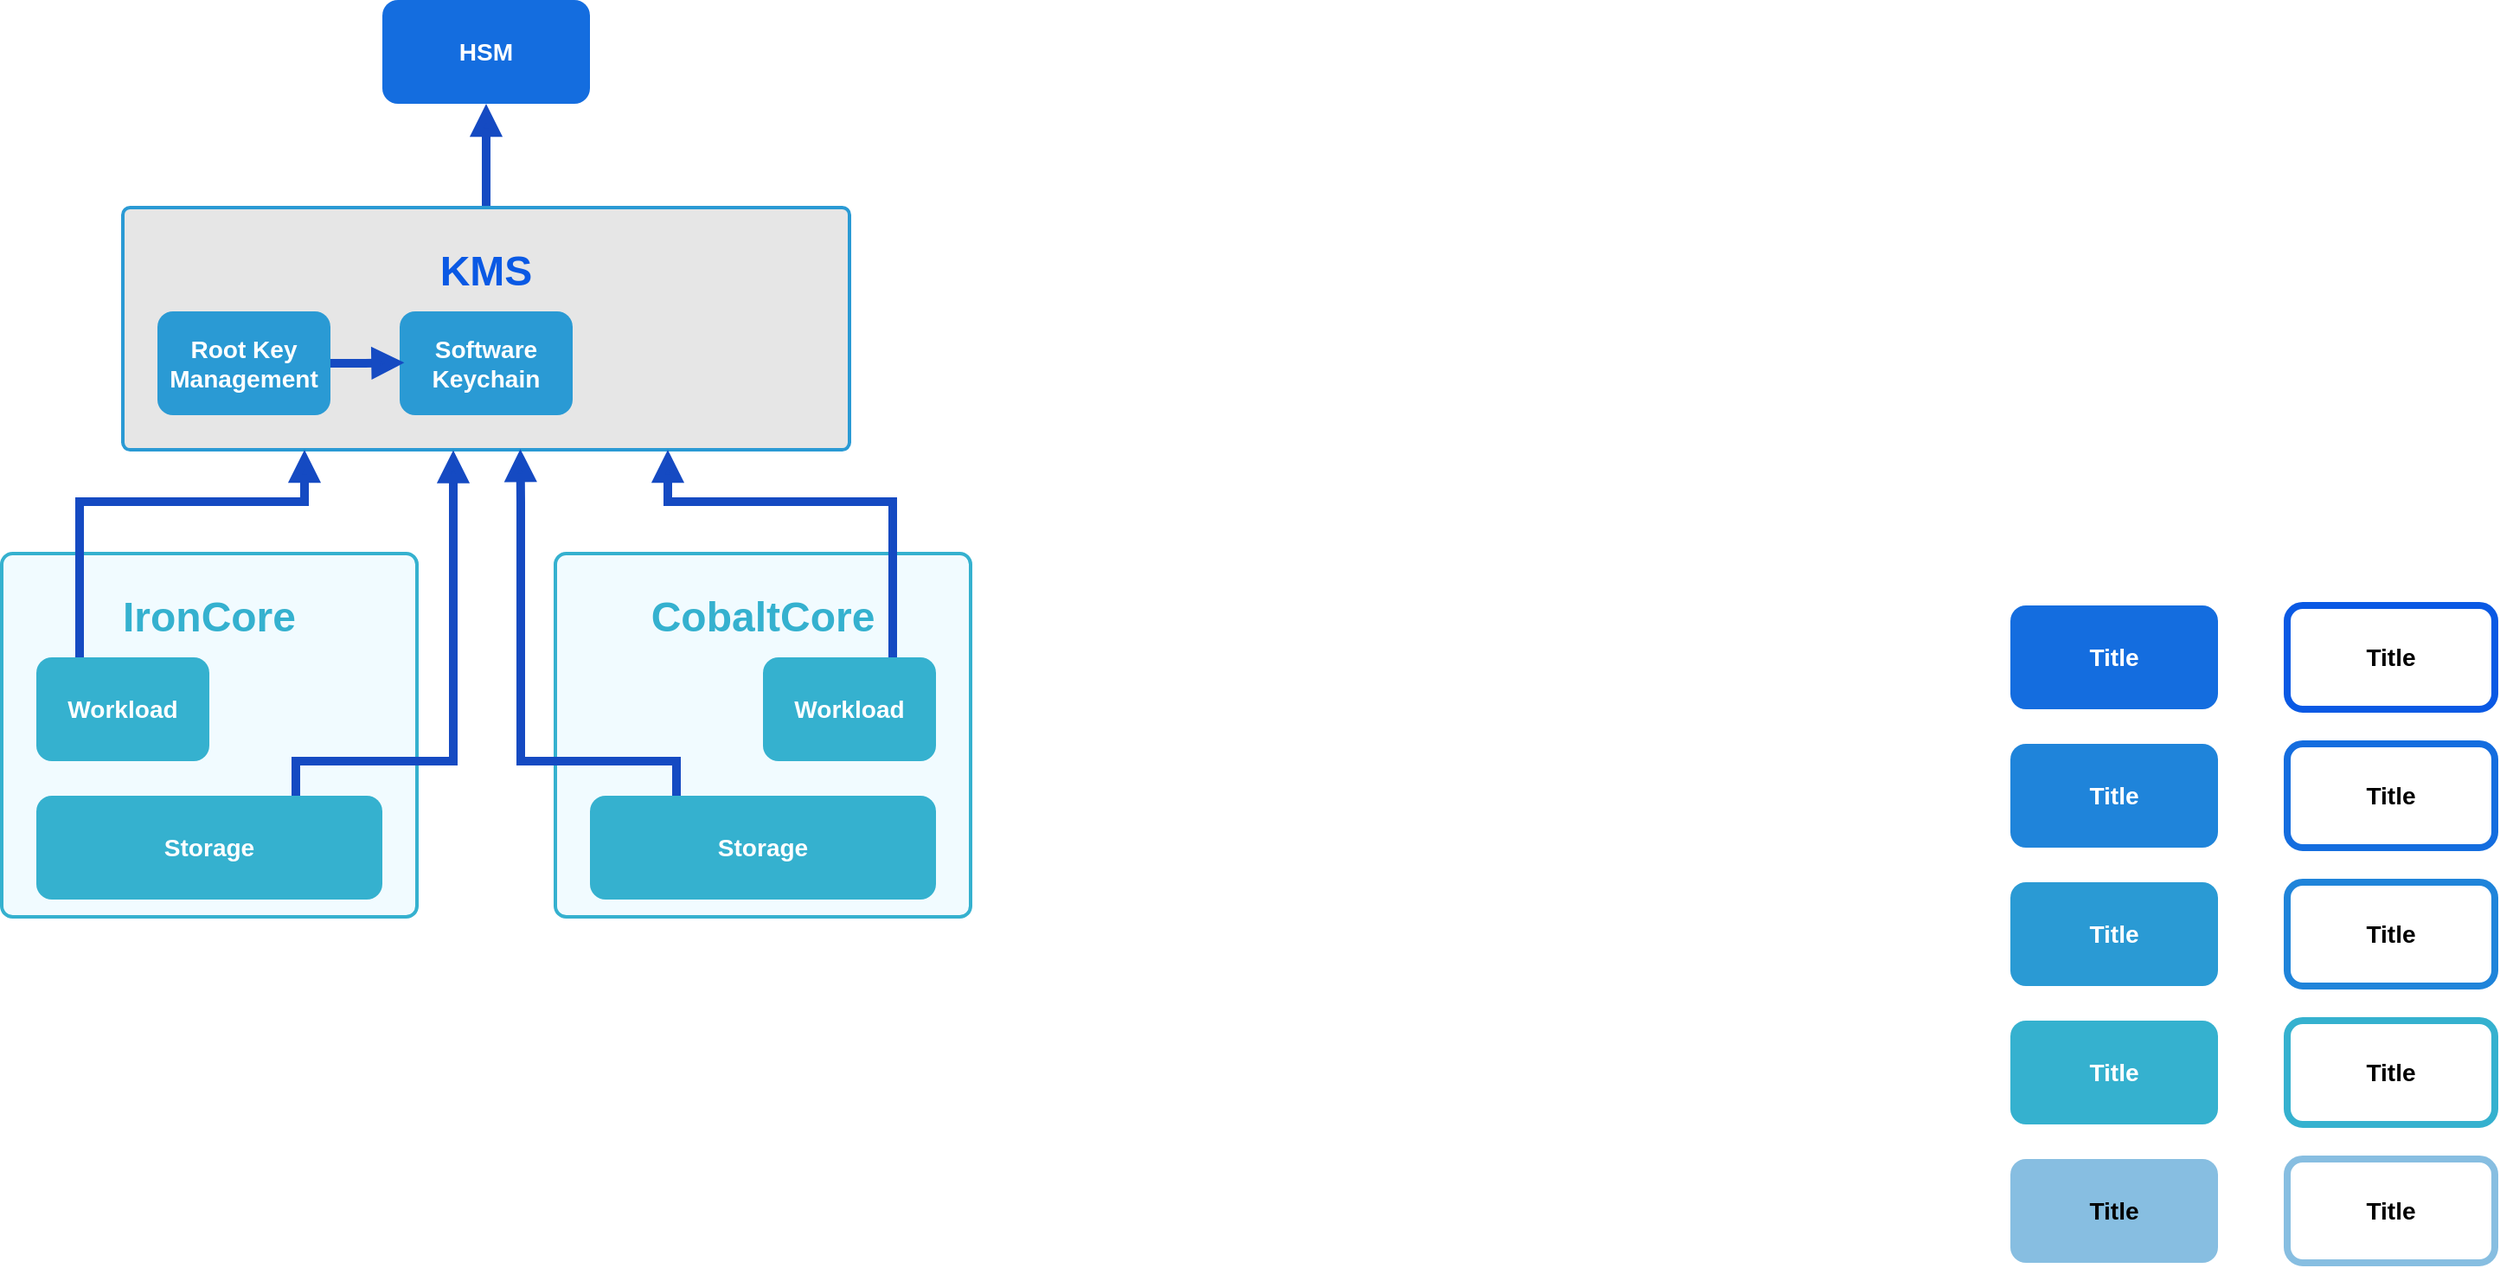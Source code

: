 <mxfile version="26.0.9" pages="2">
  <diagram name="kms" id="DhTcPvcZZxiKR7g0z8Ms">
    <mxGraphModel dx="1728" dy="938" grid="1" gridSize="10" guides="1" tooltips="1" connect="1" arrows="1" fold="1" page="1" pageScale="1" pageWidth="827" pageHeight="1169" math="0" shadow="0">
      <root>
        <mxCell id="0" />
        <mxCell id="1" parent="0" />
        <mxCell id="nbTUZHM0RNeboTB0efNZ-28" style="edgeStyle=orthogonalEdgeStyle;rounded=0;orthogonalLoop=1;jettySize=auto;html=1;entryX=0.5;entryY=1;entryDx=0;entryDy=0;strokeColor=light-dark(#154AC2,#54B0DD);strokeWidth=5;align=center;verticalAlign=middle;fontFamily=Helvetica;fontSize=11;fontColor=default;labelBackgroundColor=default;endArrow=block;endFill=1;" edge="1" parent="1" source="nbTUZHM0RNeboTB0efNZ-1" target="nbTUZHM0RNeboTB0efNZ-26">
          <mxGeometry relative="1" as="geometry" />
        </mxCell>
        <mxCell id="nbTUZHM0RNeboTB0efNZ-1" value="&lt;h1&gt;&lt;font style=&quot;color: light-dark(rgb(10, 89, 228), rgb(89, 133, 237));&quot;&gt;KMS&lt;/font&gt;&lt;/h1&gt;" style="rounded=1;whiteSpace=wrap;html=1;arcSize=3;verticalAlign=top;labelBackgroundColor=none;labelBorderColor=none;fillColor=light-dark(#E6E6E6,#13252B);strokeColor=light-dark(#2A9AD4,#99C7E5);strokeWidth=2;" vertex="1" parent="1">
          <mxGeometry x="150" y="120" width="420" height="140" as="geometry" />
        </mxCell>
        <mxCell id="nbTUZHM0RNeboTB0efNZ-3" value="&lt;h1&gt;&lt;font style=&quot;color: light-dark(rgb(53, 177, 207), rgb(152, 206, 231));&quot;&gt;IronCore&lt;/font&gt;&lt;/h1&gt;" style="rounded=1;whiteSpace=wrap;html=1;arcSize=3;verticalAlign=top;labelBackgroundColor=none;labelBorderColor=none;fillColor=light-dark(#F1FBFF,#13252B);strokeColor=light-dark(#35B1CF,#98CEE7);strokeWidth=2;" vertex="1" parent="1">
          <mxGeometry x="80" y="320" width="240" height="210" as="geometry" />
        </mxCell>
        <mxCell id="nbTUZHM0RNeboTB0efNZ-6" value="&lt;h3&gt;&lt;font style=&quot;color: light-dark(rgb(255, 255, 255), rgb(255, 255, 255));&quot;&gt;Root Key Management&lt;/font&gt;&lt;/h3&gt;" style="rounded=1;whiteSpace=wrap;html=1;fillColor=light-dark(#2A9AD4,#99C7E5);strokeColor=none;fontColor=#FFFFFF;" vertex="1" parent="1">
          <mxGeometry x="170" y="180.0" width="100" height="60" as="geometry" />
        </mxCell>
        <mxCell id="nbTUZHM0RNeboTB0efNZ-7" value="&lt;h3&gt;&lt;font style=&quot;color: light-dark(rgb(255, 255, 255), rgb(255, 255, 255));&quot;&gt;Title&lt;/font&gt;&lt;/h3&gt;" style="rounded=1;whiteSpace=wrap;html=1;fillColor=light-dark(#146DDF,#4D9FE5);strokeColor=none;fontColor=#FFFFFF;" vertex="1" parent="1">
          <mxGeometry x="1241" y="350" width="120" height="60" as="geometry" />
        </mxCell>
        <mxCell id="nbTUZHM0RNeboTB0efNZ-8" value="&lt;h3&gt;&lt;font style=&quot;color: light-dark(rgb(0, 0, 0), rgb(255, 255, 255));&quot;&gt;Title&lt;/font&gt;&lt;/h3&gt;" style="rounded=1;whiteSpace=wrap;html=1;fillColor=none;strokeColor=light-dark(#0A59E4,#5985ED);fontColor=#FFFFFF;strokeWidth=4;" vertex="1" parent="1">
          <mxGeometry x="1401" y="350" width="120" height="60" as="geometry" />
        </mxCell>
        <mxCell id="nbTUZHM0RNeboTB0efNZ-9" value="&lt;h3&gt;&lt;font style=&quot;color: light-dark(rgb(255, 255, 255), rgb(255, 255, 255));&quot;&gt;Title&lt;/font&gt;&lt;/h3&gt;" style="rounded=1;whiteSpace=wrap;html=1;fillColor=light-dark(#1F84DA,#62C2DA);strokeColor=none;fontColor=#FFFFFF;" vertex="1" parent="1">
          <mxGeometry x="1241" y="430" width="120" height="60" as="geometry" />
        </mxCell>
        <mxCell id="nbTUZHM0RNeboTB0efNZ-10" value="&lt;h3&gt;&lt;font style=&quot;color: light-dark(rgb(0, 0, 0), rgb(255, 255, 255));&quot;&gt;Title&lt;/font&gt;&lt;/h3&gt;" style="rounded=1;whiteSpace=wrap;html=1;fillColor=none;strokeColor=light-dark(#146DDF,#4D9FE5);fontColor=#FFFFFF;strokeWidth=4;" vertex="1" parent="1">
          <mxGeometry x="1401" y="430" width="120" height="60" as="geometry" />
        </mxCell>
        <mxCell id="nbTUZHM0RNeboTB0efNZ-11" value="&lt;h3&gt;&lt;font style=&quot;color: light-dark(rgb(255, 255, 255), rgb(255, 255, 255));&quot;&gt;Title&lt;/font&gt;&lt;/h3&gt;" style="rounded=1;whiteSpace=wrap;html=1;fillColor=light-dark(#2A9AD4,#99C7E5);strokeColor=none;fontColor=#FFFFFF;" vertex="1" parent="1">
          <mxGeometry x="1241" y="510.0" width="120" height="60" as="geometry" />
        </mxCell>
        <mxCell id="nbTUZHM0RNeboTB0efNZ-12" value="&lt;h3&gt;&lt;font style=&quot;color: light-dark(rgb(0, 0, 0), rgb(255, 255, 255));&quot;&gt;Title&lt;/font&gt;&lt;/h3&gt;" style="rounded=1;whiteSpace=wrap;html=1;fillColor=none;strokeColor=light-dark(#1F84DA,#62C2DA);fontColor=#FFFFFF;strokeWidth=4;" vertex="1" parent="1">
          <mxGeometry x="1401" y="510.0" width="120" height="60" as="geometry" />
        </mxCell>
        <mxCell id="nbTUZHM0RNeboTB0efNZ-13" value="&lt;h3&gt;&lt;font style=&quot;color: light-dark(rgb(255, 255, 255), rgb(255, 255, 255));&quot;&gt;Title&lt;/font&gt;&lt;/h3&gt;" style="rounded=1;whiteSpace=wrap;html=1;fillColor=light-dark(#35B1CF,#98CEE7);strokeColor=none;fontColor=#FFFFFF;" vertex="1" parent="1">
          <mxGeometry x="1241" y="590.0" width="120" height="60" as="geometry" />
        </mxCell>
        <mxCell id="nbTUZHM0RNeboTB0efNZ-14" value="&lt;h3&gt;&lt;font style=&quot;color: light-dark(rgb(0, 0, 0), rgb(255, 255, 255));&quot;&gt;Title&lt;/font&gt;&lt;/h3&gt;" style="rounded=1;whiteSpace=wrap;html=1;fillColor=none;strokeColor=light-dark(#35B1CF,#98CEE7);fontColor=#FFFFFF;strokeWidth=4;" vertex="1" parent="1">
          <mxGeometry x="1401" y="590.0" width="120" height="60" as="geometry" />
        </mxCell>
        <mxCell id="nbTUZHM0RNeboTB0efNZ-15" value="&lt;h3&gt;&lt;font style=&quot;color: light-dark(rgb(0, 0, 0), rgb(0, 0, 0));&quot;&gt;Title&lt;/font&gt;&lt;/h3&gt;" style="rounded=1;whiteSpace=wrap;html=1;fillColor=light-dark(#87BEE1,#A3DBEC);strokeColor=none;fontColor=#FFFFFF;" vertex="1" parent="1">
          <mxGeometry x="1241" y="670" width="120" height="60" as="geometry" />
        </mxCell>
        <mxCell id="nbTUZHM0RNeboTB0efNZ-16" value="&lt;h3&gt;&lt;font style=&quot;color: light-dark(rgb(0, 0, 0), rgb(255, 255, 255));&quot;&gt;Title&lt;/font&gt;&lt;/h3&gt;" style="rounded=1;whiteSpace=wrap;html=1;fillColor=none;strokeColor=light-dark(#87BEE1,#A3DBEC);fontColor=#FFFFFF;strokeWidth=4;" vertex="1" parent="1">
          <mxGeometry x="1401" y="670" width="120" height="60" as="geometry" />
        </mxCell>
        <mxCell id="nbTUZHM0RNeboTB0efNZ-32" style="edgeStyle=orthogonalEdgeStyle;rounded=0;orthogonalLoop=1;jettySize=auto;html=1;entryX=0.25;entryY=1;entryDx=0;entryDy=0;exitX=0.25;exitY=0;exitDx=0;exitDy=0;strokeColor=light-dark(#154AC2,#54B0DD);strokeWidth=5;align=center;verticalAlign=middle;fontFamily=Helvetica;fontSize=11;fontColor=default;labelBackgroundColor=default;endArrow=block;endFill=1;" edge="1" parent="1" source="nbTUZHM0RNeboTB0efNZ-17" target="nbTUZHM0RNeboTB0efNZ-1">
          <mxGeometry relative="1" as="geometry">
            <Array as="points">
              <mxPoint x="125" y="290" />
              <mxPoint x="255" y="290" />
            </Array>
          </mxGeometry>
        </mxCell>
        <mxCell id="nbTUZHM0RNeboTB0efNZ-17" value="&lt;h3&gt;&lt;font style=&quot;color: light-dark(rgb(255, 255, 255), rgb(255, 255, 255));&quot;&gt;Workload&lt;/font&gt;&lt;/h3&gt;" style="rounded=1;whiteSpace=wrap;html=1;fillColor=light-dark(#35B1CF,#98CEE7);strokeColor=none;fontColor=#FFFFFF;" vertex="1" parent="1">
          <mxGeometry x="100" y="380" width="100" height="60" as="geometry" />
        </mxCell>
        <mxCell id="nbTUZHM0RNeboTB0efNZ-29" style="edgeStyle=orthogonalEdgeStyle;rounded=0;orthogonalLoop=1;jettySize=auto;html=1;entryX=0.455;entryY=1.002;entryDx=0;entryDy=0;exitX=0.75;exitY=0;exitDx=0;exitDy=0;entryPerimeter=0;strokeColor=light-dark(#154AC2,#54B0DD);strokeWidth=5;align=center;verticalAlign=middle;fontFamily=Helvetica;fontSize=11;fontColor=default;labelBackgroundColor=default;endArrow=block;endFill=1;" edge="1" parent="1" source="nbTUZHM0RNeboTB0efNZ-19" target="nbTUZHM0RNeboTB0efNZ-1">
          <mxGeometry relative="1" as="geometry">
            <Array as="points">
              <mxPoint x="250" y="440" />
              <mxPoint x="341" y="440" />
              <mxPoint x="341" y="260" />
            </Array>
          </mxGeometry>
        </mxCell>
        <mxCell id="nbTUZHM0RNeboTB0efNZ-19" value="&lt;h3&gt;&lt;font style=&quot;color: light-dark(rgb(255, 255, 255), rgb(255, 255, 255));&quot;&gt;Storage&lt;/font&gt;&lt;/h3&gt;" style="rounded=1;whiteSpace=wrap;html=1;fillColor=light-dark(#35B1CF,#98CEE7);strokeColor=none;fontColor=#FFFFFF;" vertex="1" parent="1">
          <mxGeometry x="100" y="460" width="200" height="60" as="geometry" />
        </mxCell>
        <mxCell id="nbTUZHM0RNeboTB0efNZ-21" value="&lt;h1&gt;&lt;font style=&quot;color: light-dark(rgb(53, 177, 207), rgb(152, 206, 231));&quot;&gt;CobaltCore&lt;/font&gt;&lt;/h1&gt;" style="rounded=1;whiteSpace=wrap;html=1;arcSize=3;verticalAlign=top;labelBackgroundColor=none;labelBorderColor=none;fillColor=light-dark(#F1FBFF,#13252B);strokeColor=light-dark(#35B1CF,#98CEE7);strokeWidth=2;" vertex="1" parent="1">
          <mxGeometry x="400" y="320" width="240" height="210" as="geometry" />
        </mxCell>
        <mxCell id="nbTUZHM0RNeboTB0efNZ-31" style="edgeStyle=orthogonalEdgeStyle;rounded=0;orthogonalLoop=1;jettySize=auto;html=1;entryX=0.75;entryY=1;entryDx=0;entryDy=0;exitX=0.75;exitY=0;exitDx=0;exitDy=0;strokeColor=light-dark(#154AC2,#54B0DD);strokeWidth=5;align=center;verticalAlign=middle;fontFamily=Helvetica;fontSize=11;fontColor=default;labelBackgroundColor=default;endArrow=block;endFill=1;" edge="1" parent="1" source="nbTUZHM0RNeboTB0efNZ-22" target="nbTUZHM0RNeboTB0efNZ-1">
          <mxGeometry relative="1" as="geometry">
            <Array as="points">
              <mxPoint x="595" y="290" />
              <mxPoint x="465" y="290" />
            </Array>
          </mxGeometry>
        </mxCell>
        <mxCell id="nbTUZHM0RNeboTB0efNZ-22" value="&lt;h3&gt;&lt;font style=&quot;color: light-dark(rgb(255, 255, 255), rgb(255, 255, 255));&quot;&gt;Workload&lt;/font&gt;&lt;/h3&gt;" style="rounded=1;whiteSpace=wrap;html=1;fillColor=light-dark(#35B1CF,#98CEE7);strokeColor=none;fontColor=#FFFFFF;" vertex="1" parent="1">
          <mxGeometry x="520" y="380" width="100" height="60" as="geometry" />
        </mxCell>
        <mxCell id="nbTUZHM0RNeboTB0efNZ-30" style="edgeStyle=orthogonalEdgeStyle;rounded=0;orthogonalLoop=1;jettySize=auto;html=1;exitX=0.25;exitY=0;exitDx=0;exitDy=0;entryX=0.547;entryY=0.997;entryDx=0;entryDy=0;entryPerimeter=0;strokeColor=light-dark(#154AC2,#54B0DD);strokeWidth=5;align=center;verticalAlign=middle;fontFamily=Helvetica;fontSize=11;fontColor=default;labelBackgroundColor=default;endArrow=block;endFill=1;" edge="1" parent="1" source="nbTUZHM0RNeboTB0efNZ-23" target="nbTUZHM0RNeboTB0efNZ-1">
          <mxGeometry relative="1" as="geometry">
            <mxPoint x="370" y="300" as="targetPoint" />
            <Array as="points">
              <mxPoint x="470" y="440" />
              <mxPoint x="380" y="440" />
              <mxPoint x="380" y="290" />
            </Array>
          </mxGeometry>
        </mxCell>
        <mxCell id="nbTUZHM0RNeboTB0efNZ-23" value="&lt;h3&gt;&lt;font style=&quot;color: light-dark(rgb(255, 255, 255), rgb(255, 255, 255));&quot;&gt;Storage&lt;/font&gt;&lt;/h3&gt;" style="rounded=1;whiteSpace=wrap;html=1;fillColor=light-dark(#35B1CF,#98CEE7);strokeColor=none;fontColor=#FFFFFF;" vertex="1" parent="1">
          <mxGeometry x="420" y="460" width="200" height="60" as="geometry" />
        </mxCell>
        <mxCell id="nbTUZHM0RNeboTB0efNZ-24" value="&lt;h3&gt;&lt;font style=&quot;color: light-dark(rgb(255, 255, 255), rgb(255, 255, 255));&quot;&gt;Software Keychain&lt;/font&gt;&lt;/h3&gt;" style="rounded=1;whiteSpace=wrap;html=1;fillColor=light-dark(#2A9AD4,#99C7E5);strokeColor=none;fontColor=#FFFFFF;" vertex="1" parent="1">
          <mxGeometry x="310" y="180.0" width="100" height="60" as="geometry" />
        </mxCell>
        <mxCell id="nbTUZHM0RNeboTB0efNZ-26" value="&lt;h3&gt;&lt;font style=&quot;color: light-dark(rgb(255, 255, 255), rgb(255, 255, 255));&quot;&gt;HSM&lt;/font&gt;&lt;/h3&gt;" style="rounded=1;whiteSpace=wrap;html=1;fillColor=light-dark(#146DDF,#4D9FE5);strokeColor=none;fontColor=#FFFFFF;" vertex="1" parent="1">
          <mxGeometry x="300" width="120" height="60" as="geometry" />
        </mxCell>
        <mxCell id="nbTUZHM0RNeboTB0efNZ-33" style="edgeStyle=orthogonalEdgeStyle;rounded=0;orthogonalLoop=1;jettySize=auto;html=1;entryX=0.027;entryY=0.494;entryDx=0;entryDy=0;entryPerimeter=0;strokeColor=light-dark(#154AC2,#54B0DD);strokeWidth=5;align=center;verticalAlign=middle;fontFamily=Helvetica;fontSize=11;fontColor=default;labelBackgroundColor=default;endArrow=block;endFill=1;" edge="1" parent="1" source="nbTUZHM0RNeboTB0efNZ-6" target="nbTUZHM0RNeboTB0efNZ-24">
          <mxGeometry relative="1" as="geometry" />
        </mxCell>
      </root>
    </mxGraphModel>
  </diagram>
  <diagram id="1rPhabOxhZCYZrNl88Fw" name="openbao">
    <mxGraphModel dx="358" dy="643" grid="1" gridSize="10" guides="1" tooltips="1" connect="1" arrows="1" fold="1" page="1" pageScale="1" pageWidth="827" pageHeight="1169" math="0" shadow="0">
      <root>
        <mxCell id="0" />
        <mxCell id="1" parent="0" />
        <mxCell id="pEKnz3AnhewgMqdUg8qm-4" value="maintain secrets" style="edgeStyle=orthogonalEdgeStyle;rounded=0;orthogonalLoop=1;jettySize=auto;html=1;entryX=0.5;entryY=0;entryDx=0;entryDy=0;strokeColor=light-dark(#154AC2,#54B0DD);strokeWidth=5;align=left;verticalAlign=middle;fontFamily=Helvetica;fontSize=11;fontColor=default;labelBackgroundColor=none;endArrow=block;endFill=1;spacingLeft=5;" edge="1" parent="1" source="og04wWnP-QbBb6wUb3QB-1" target="og04wWnP-QbBb6wUb3QB-2">
          <mxGeometry x="-0.5" relative="1" as="geometry">
            <mxPoint x="1160" y="10" as="sourcePoint" />
            <mxPoint as="offset" />
          </mxGeometry>
        </mxCell>
        <mxCell id="og04wWnP-QbBb6wUb3QB-2" value="&lt;h1&gt;&lt;font style=&quot;color: light-dark(rgb(10, 89, 228), rgb(89, 133, 237));&quot;&gt;OpenBao&lt;/font&gt;&lt;/h1&gt;" style="rounded=1;whiteSpace=wrap;html=1;arcSize=3;verticalAlign=top;labelBackgroundColor=none;labelBorderColor=none;fillColor=light-dark(#E6E6E6,#13252B);strokeColor=light-dark(#2A9AD4,#99C7E5);strokeWidth=2;" vertex="1" parent="1">
          <mxGeometry x="1040" y="120" width="240" height="130" as="geometry" />
        </mxCell>
        <mxCell id="pEKnz3AnhewgMqdUg8qm-3" value="&lt;h3&gt;&lt;font style=&quot;color: light-dark(rgb(255, 255, 255), rgb(255, 255, 255));&quot;&gt;HSM&lt;br&gt;&lt;font style=&quot;font-size: 10px;&quot;&gt;(unseal key)&lt;/font&gt;&lt;/font&gt;&lt;/h3&gt;" style="rounded=1;whiteSpace=wrap;html=1;fillColor=light-dark(#146DDF,#4D9FE5);strokeColor=none;fontColor=#FFFFFF;" vertex="1" parent="1">
          <mxGeometry x="840" y="180" width="120" height="60" as="geometry" />
        </mxCell>
        <mxCell id="og04wWnP-QbBb6wUb3QB-1" value="Operator" style="shape=umlActor;verticalLabelPosition=top;verticalAlign=bottom;html=1;outlineConnect=0;pointerEvents=0;align=center;fontFamily=Helvetica;fontSize=12;fontColor=default;fillColor=none;gradientColor=none;strokeWidth=5;strokeColor=light-dark(#2084da, #ededed);fontStyle=1;labelPosition=center;spacingBottom=0;spacingTop=-3;" vertex="1" parent="1">
          <mxGeometry x="1145" y="20" width="30" height="60" as="geometry" />
        </mxCell>
        <mxCell id="pEKnz3AnhewgMqdUg8qm-8" value="API" style="edgeStyle=orthogonalEdgeStyle;rounded=0;orthogonalLoop=1;jettySize=auto;html=1;entryX=1;entryY=0.5;entryDx=0;entryDy=0;strokeColor=light-dark(#154AC2,#54B0DD);strokeWidth=5;align=center;verticalAlign=bottom;fontFamily=Helvetica;fontSize=11;fontColor=default;labelBackgroundColor=none;endArrow=block;endFill=1;startArrow=block;startFill=1;labelPosition=center;verticalLabelPosition=top;" edge="1" parent="1" source="pEKnz3AnhewgMqdUg8qm-7" target="pEKnz3AnhewgMqdUg8qm-1">
          <mxGeometry x="-0.286" relative="1" as="geometry">
            <Array as="points">
              <mxPoint x="1310" y="210" />
              <mxPoint x="1310" y="210" />
            </Array>
            <mxPoint as="offset" />
          </mxGeometry>
        </mxCell>
        <mxCell id="pEKnz3AnhewgMqdUg8qm-7" value="&lt;h3&gt;&lt;font style=&quot;color: light-dark(rgb(255, 255, 255), rgb(255, 255, 255));&quot;&gt;Secrets Configuration&lt;/font&gt;&lt;/h3&gt;" style="rounded=1;whiteSpace=wrap;html=1;fillColor=light-dark(#146DDF,#4D9FE5);strokeColor=none;fontColor=#FFFFFF;" vertex="1" parent="1">
          <mxGeometry x="1360" y="180" width="120" height="60" as="geometry" />
        </mxCell>
        <mxCell id="pEKnz3AnhewgMqdUg8qm-1" value="&lt;h3&gt;&lt;font style=&quot;color: light-dark(rgb(255, 255, 255), rgb(255, 255, 255));&quot;&gt;Secrets Engine&lt;/font&gt;&lt;/h3&gt;" style="rounded=1;whiteSpace=wrap;html=1;fillColor=light-dark(#2A9AD4,#99C7E5);strokeColor=none;fontColor=#FFFFFF;" vertex="1" parent="1">
          <mxGeometry x="1100" y="180" width="120" height="60" as="geometry" />
        </mxCell>
        <mxCell id="pEKnz3AnhewgMqdUg8qm-9" value="PKCS#11" style="edgeStyle=orthogonalEdgeStyle;rounded=0;orthogonalLoop=1;jettySize=auto;html=1;entryX=1;entryY=0.5;entryDx=0;entryDy=0;strokeColor=light-dark(#154AC2,#54B0DD);strokeWidth=5;align=center;verticalAlign=bottom;fontFamily=Helvetica;fontSize=11;fontColor=default;labelBackgroundColor=none;endArrow=block;endFill=1;exitX=0;exitY=0.5;exitDx=0;exitDy=0;labelPosition=center;verticalLabelPosition=top;" edge="1" parent="1" source="pEKnz3AnhewgMqdUg8qm-1" target="pEKnz3AnhewgMqdUg8qm-3">
          <mxGeometry x="0.286" relative="1" as="geometry">
            <mxPoint x="1350" y="220" as="sourcePoint" />
            <mxPoint x="1230" y="220" as="targetPoint" />
            <mxPoint as="offset" />
          </mxGeometry>
        </mxCell>
        <mxCell id="pEKnz3AnhewgMqdUg8qm-10" value="maintain PKI" style="edgeStyle=orthogonalEdgeStyle;rounded=0;orthogonalLoop=1;jettySize=auto;html=1;entryX=0.5;entryY=0;entryDx=0;entryDy=0;strokeColor=light-dark(#154AC2,#54B0DD);strokeWidth=5;align=left;verticalAlign=middle;fontFamily=Helvetica;fontSize=11;fontColor=default;labelBackgroundColor=none;endArrow=block;endFill=1;spacingLeft=5;" edge="1" parent="1" source="pEKnz3AnhewgMqdUg8qm-13" target="pEKnz3AnhewgMqdUg8qm-11">
          <mxGeometry x="-0.5" relative="1" as="geometry">
            <mxPoint x="1160" y="290" as="sourcePoint" />
            <mxPoint as="offset" />
          </mxGeometry>
        </mxCell>
        <mxCell id="pEKnz3AnhewgMqdUg8qm-11" value="&lt;h1&gt;&lt;font style=&quot;color: light-dark(rgb(10, 89, 228), rgb(89, 133, 237));&quot;&gt;OpenBao&lt;/font&gt;&lt;/h1&gt;" style="rounded=1;whiteSpace=wrap;html=1;arcSize=3;verticalAlign=top;labelBackgroundColor=none;labelBorderColor=none;fillColor=light-dark(#E6E6E6,#13252B);strokeColor=light-dark(#2A9AD4,#99C7E5);strokeWidth=2;" vertex="1" parent="1">
          <mxGeometry x="1040" y="400" width="240" height="130" as="geometry" />
        </mxCell>
        <mxCell id="pEKnz3AnhewgMqdUg8qm-12" value="&lt;h3&gt;&lt;font style=&quot;color: light-dark(rgb(255, 255, 255), rgb(255, 255, 255));&quot;&gt;HSM&lt;br&gt;&lt;font style=&quot;font-size: 10px;&quot;&gt;(private keys)&lt;/font&gt;&lt;/font&gt;&lt;/h3&gt;" style="rounded=1;whiteSpace=wrap;html=1;fillColor=light-dark(#146DDF,#4D9FE5);strokeColor=none;fontColor=#FFFFFF;" vertex="1" parent="1">
          <mxGeometry x="840" y="460" width="120" height="60" as="geometry" />
        </mxCell>
        <mxCell id="pEKnz3AnhewgMqdUg8qm-13" value="Operator" style="shape=umlActor;verticalLabelPosition=top;verticalAlign=bottom;html=1;outlineConnect=0;pointerEvents=0;align=center;fontFamily=Helvetica;fontSize=12;fontColor=default;fillColor=none;gradientColor=none;strokeWidth=5;strokeColor=light-dark(#2084da, #ededed);fontStyle=1;labelPosition=center;spacingBottom=0;spacingTop=-3;" vertex="1" parent="1">
          <mxGeometry x="1145" y="300" width="30" height="60" as="geometry" />
        </mxCell>
        <mxCell id="pEKnz3AnhewgMqdUg8qm-14" value="ACME" style="edgeStyle=orthogonalEdgeStyle;rounded=0;orthogonalLoop=1;jettySize=auto;html=1;entryX=1;entryY=0.5;entryDx=0;entryDy=0;strokeColor=light-dark(#154AC2,#54B0DD);strokeWidth=5;align=center;verticalAlign=bottom;fontFamily=Helvetica;fontSize=11;fontColor=default;labelBackgroundColor=none;endArrow=block;endFill=1;startArrow=block;startFill=1;labelPosition=center;verticalLabelPosition=top;" edge="1" parent="1" source="pEKnz3AnhewgMqdUg8qm-15" target="pEKnz3AnhewgMqdUg8qm-16">
          <mxGeometry x="-0.286" relative="1" as="geometry">
            <Array as="points">
              <mxPoint x="1310" y="490" />
              <mxPoint x="1310" y="490" />
            </Array>
            <mxPoint as="offset" />
          </mxGeometry>
        </mxCell>
        <mxCell id="pEKnz3AnhewgMqdUg8qm-15" value="&lt;h3&gt;&lt;font style=&quot;color: light-dark(rgb(255, 255, 255), rgb(255, 255, 255));&quot;&gt;TLS Configuration Automation&lt;/font&gt;&lt;/h3&gt;" style="rounded=1;whiteSpace=wrap;html=1;fillColor=light-dark(#146DDF,#4D9FE5);strokeColor=none;fontColor=#FFFFFF;" vertex="1" parent="1">
          <mxGeometry x="1360" y="460" width="120" height="60" as="geometry" />
        </mxCell>
        <mxCell id="pEKnz3AnhewgMqdUg8qm-16" value="&lt;h3&gt;&lt;font style=&quot;color: light-dark(rgb(255, 255, 255), rgb(255, 255, 255));&quot;&gt;PKI Engine&lt;/font&gt;&lt;/h3&gt;" style="rounded=1;whiteSpace=wrap;html=1;fillColor=light-dark(#2A9AD4,#99C7E5);strokeColor=none;fontColor=#FFFFFF;" vertex="1" parent="1">
          <mxGeometry x="1100" y="460" width="120" height="60" as="geometry" />
        </mxCell>
        <mxCell id="pEKnz3AnhewgMqdUg8qm-17" value="PKCS#11" style="edgeStyle=orthogonalEdgeStyle;rounded=0;orthogonalLoop=1;jettySize=auto;html=1;entryX=1;entryY=0.5;entryDx=0;entryDy=0;strokeColor=light-dark(#154AC2,#54B0DD);strokeWidth=5;align=center;verticalAlign=bottom;fontFamily=Helvetica;fontSize=11;fontColor=default;labelBackgroundColor=none;endArrow=block;endFill=1;exitX=0;exitY=0.5;exitDx=0;exitDy=0;labelPosition=center;verticalLabelPosition=top;" edge="1" parent="1" source="pEKnz3AnhewgMqdUg8qm-16" target="pEKnz3AnhewgMqdUg8qm-12">
          <mxGeometry x="0.286" relative="1" as="geometry">
            <mxPoint x="1350" y="500" as="sourcePoint" />
            <mxPoint x="1230" y="500" as="targetPoint" />
            <mxPoint as="offset" />
          </mxGeometry>
        </mxCell>
      </root>
    </mxGraphModel>
  </diagram>
</mxfile>
